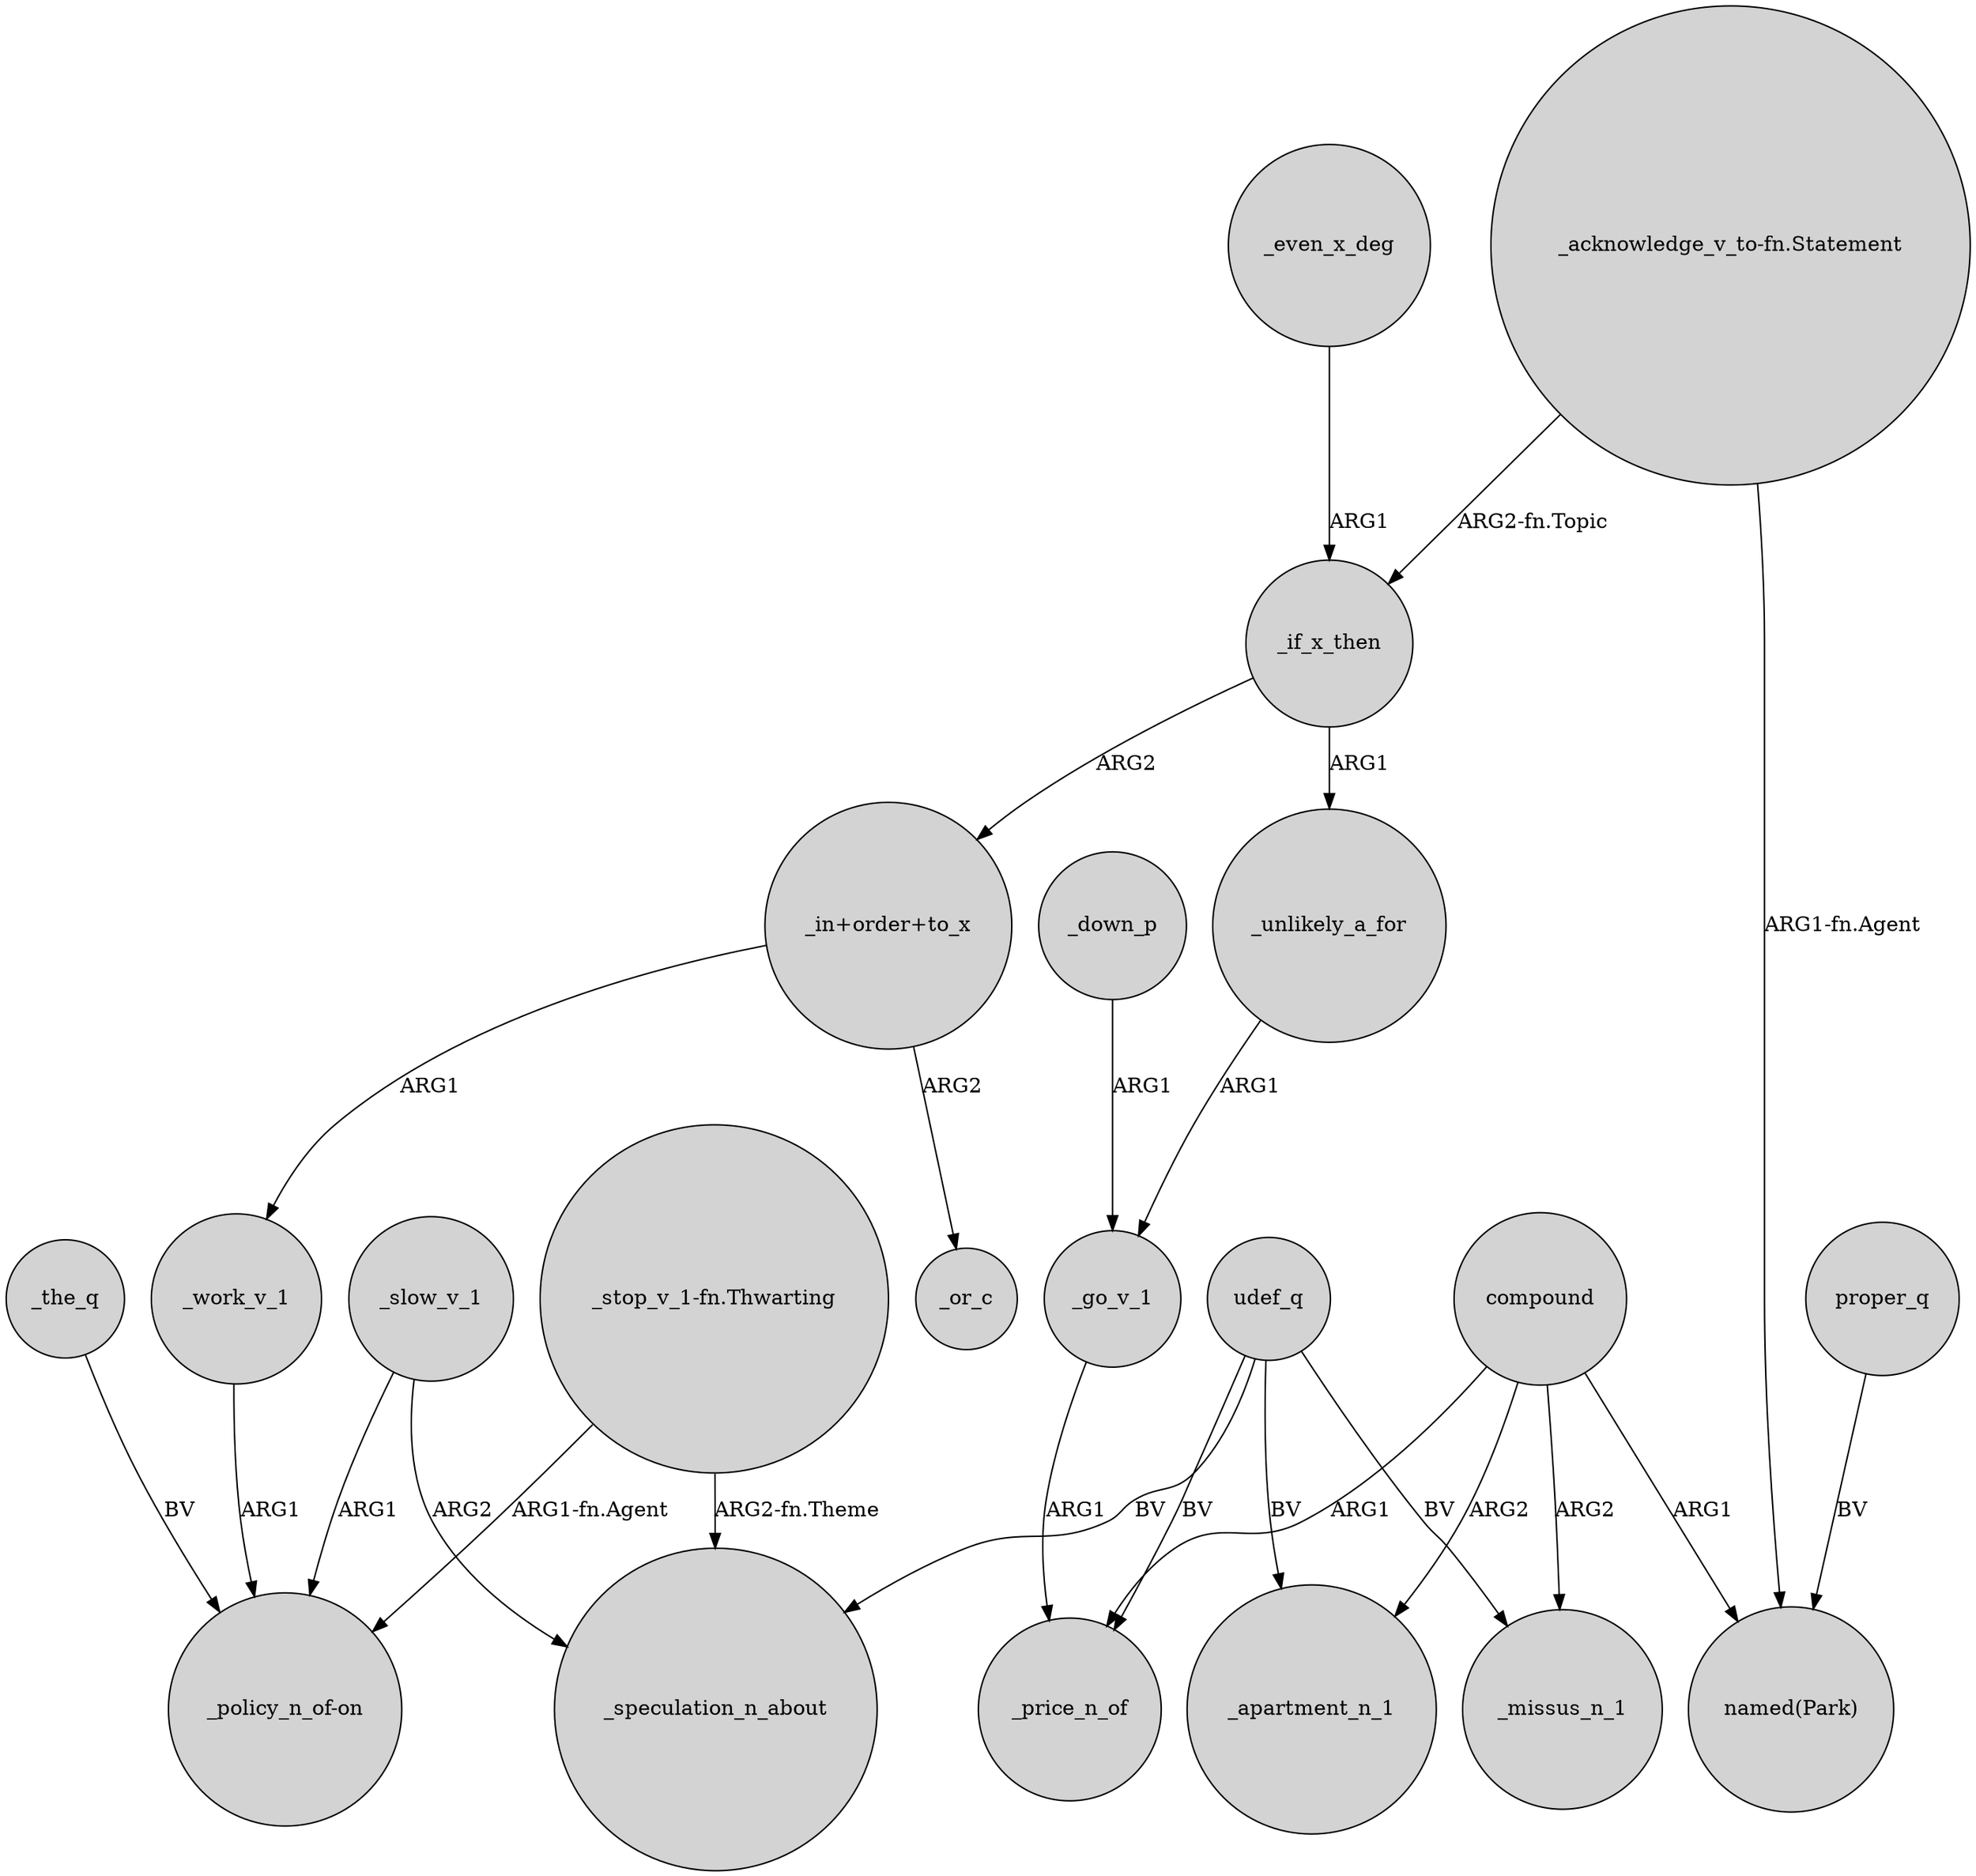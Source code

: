 digraph {
	node [shape=circle style=filled]
	_work_v_1 -> "_policy_n_of-on" [label=ARG1]
	"_acknowledge_v_to-fn.Statement" -> "named(Park)" [label="ARG1-fn.Agent"]
	udef_q -> _price_n_of [label=BV]
	_the_q -> "_policy_n_of-on" [label=BV]
	"_stop_v_1-fn.Thwarting" -> "_policy_n_of-on" [label="ARG1-fn.Agent"]
	"_in+order+to_x" -> _or_c [label=ARG2]
	udef_q -> _speculation_n_about [label=BV]
	_even_x_deg -> _if_x_then [label=ARG1]
	compound -> _missus_n_1 [label=ARG2]
	udef_q -> _apartment_n_1 [label=BV]
	"_acknowledge_v_to-fn.Statement" -> _if_x_then [label="ARG2-fn.Topic"]
	udef_q -> _missus_n_1 [label=BV]
	"_stop_v_1-fn.Thwarting" -> _speculation_n_about [label="ARG2-fn.Theme"]
	compound -> _apartment_n_1 [label=ARG2]
	_if_x_then -> _unlikely_a_for [label=ARG1]
	proper_q -> "named(Park)" [label=BV]
	_slow_v_1 -> "_policy_n_of-on" [label=ARG1]
	_down_p -> _go_v_1 [label=ARG1]
	_go_v_1 -> _price_n_of [label=ARG1]
	_unlikely_a_for -> _go_v_1 [label=ARG1]
	compound -> "named(Park)" [label=ARG1]
	compound -> _price_n_of [label=ARG1]
	_slow_v_1 -> _speculation_n_about [label=ARG2]
	_if_x_then -> "_in+order+to_x" [label=ARG2]
	"_in+order+to_x" -> _work_v_1 [label=ARG1]
}
